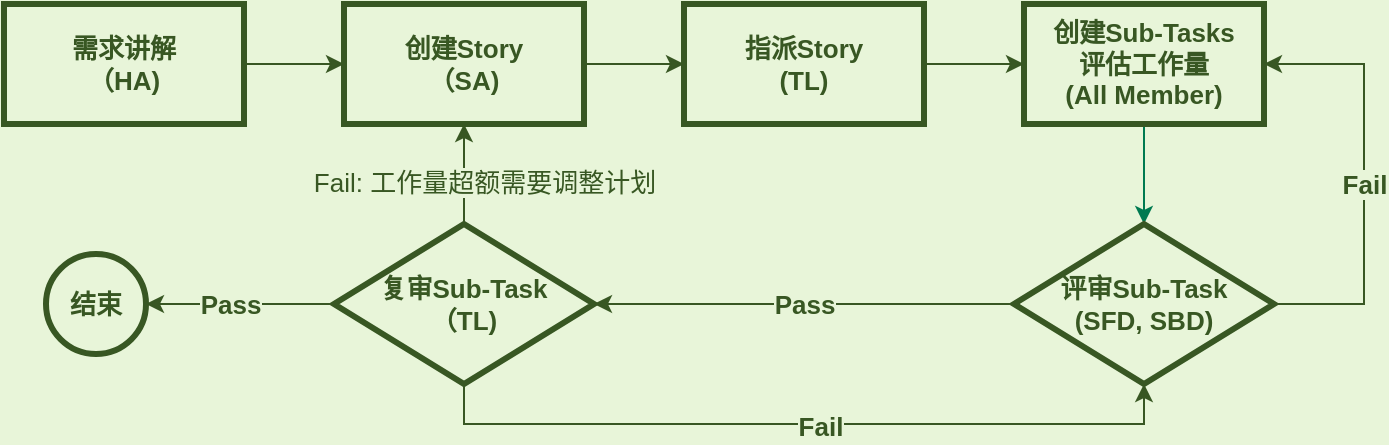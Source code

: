 <mxfile version="16.2.4" type="github">
  <diagram id="C5RBs43oDa-KdzZeNtuy" name="Page-1">
    <mxGraphModel dx="861" dy="456" grid="0" gridSize="10" guides="1" tooltips="1" connect="1" arrows="1" fold="1" page="1" pageScale="1" pageWidth="827" pageHeight="1169" background="#E8F5D9" math="0" shadow="0">
      <root>
        <mxCell id="WIyWlLk6GJQsqaUBKTNV-0" />
        <mxCell id="WIyWlLk6GJQsqaUBKTNV-1" parent="WIyWlLk6GJQsqaUBKTNV-0" />
        <mxCell id="F57WXFSpOrEg-OJGtUA4-8" value="" style="edgeStyle=orthogonalEdgeStyle;rounded=0;orthogonalLoop=1;jettySize=auto;labelBackgroundColor=none;fontColor=#385723;labelBorderColor=none;html=1;strokeColor=#385723;fontSize=13;" parent="WIyWlLk6GJQsqaUBKTNV-1" source="F57WXFSpOrEg-OJGtUA4-0" target="F57WXFSpOrEg-OJGtUA4-1" edge="1">
          <mxGeometry relative="1" as="geometry" />
        </mxCell>
        <mxCell id="F57WXFSpOrEg-OJGtUA4-0" value="&lt;font style=&quot;font-size: 13px&quot;&gt;&lt;b&gt;需求讲解&lt;br style=&quot;font-size: 13px&quot;&gt;（HA)&lt;/b&gt;&lt;/font&gt;" style="rounded=0;labelBackgroundColor=none;fontColor=#385723;labelBorderColor=none;whiteSpace=wrap;html=1;fillColor=none;strokeColor=#385723;strokeWidth=3;fontSize=13;" parent="WIyWlLk6GJQsqaUBKTNV-1" vertex="1">
          <mxGeometry x="40" y="40" width="120" height="60" as="geometry" />
        </mxCell>
        <mxCell id="F57WXFSpOrEg-OJGtUA4-9" value="" style="edgeStyle=orthogonalEdgeStyle;rounded=0;orthogonalLoop=1;jettySize=auto;labelBackgroundColor=none;fontColor=#385723;labelBorderColor=none;html=1;strokeColor=#385723;fontSize=13;" parent="WIyWlLk6GJQsqaUBKTNV-1" source="F57WXFSpOrEg-OJGtUA4-1" target="F57WXFSpOrEg-OJGtUA4-2" edge="1">
          <mxGeometry relative="1" as="geometry" />
        </mxCell>
        <mxCell id="F57WXFSpOrEg-OJGtUA4-1" value="&lt;font style=&quot;font-size: 13px&quot;&gt;&lt;b&gt;创建Story&lt;br style=&quot;font-size: 13px&quot;&gt;（SA)&lt;/b&gt;&lt;/font&gt;" style="rounded=0;labelBackgroundColor=none;fontColor=#385723;labelBorderColor=none;whiteSpace=wrap;html=1;fillColor=none;strokeColor=#385723;strokeWidth=3;fontSize=13;" parent="WIyWlLk6GJQsqaUBKTNV-1" vertex="1">
          <mxGeometry x="210" y="40" width="120" height="60" as="geometry" />
        </mxCell>
        <mxCell id="F57WXFSpOrEg-OJGtUA4-10" value="" style="edgeStyle=orthogonalEdgeStyle;rounded=0;orthogonalLoop=1;jettySize=auto;labelBackgroundColor=none;fontColor=#385723;labelBorderColor=none;html=1;strokeColor=#385723;fontSize=13;" parent="WIyWlLk6GJQsqaUBKTNV-1" source="F57WXFSpOrEg-OJGtUA4-2" target="F57WXFSpOrEg-OJGtUA4-3" edge="1">
          <mxGeometry relative="1" as="geometry" />
        </mxCell>
        <mxCell id="F57WXFSpOrEg-OJGtUA4-2" value="&lt;b&gt;指派Story&lt;br style=&quot;font-size: 13px&quot;&gt;(TL)&lt;/b&gt;" style="rounded=0;labelBackgroundColor=none;fontColor=#385723;labelBorderColor=none;whiteSpace=wrap;html=1;fillColor=none;strokeColor=#385723;strokeWidth=3;fontSize=13;" parent="WIyWlLk6GJQsqaUBKTNV-1" vertex="1">
          <mxGeometry x="380" y="40" width="120" height="60" as="geometry" />
        </mxCell>
        <mxCell id="F57WXFSpOrEg-OJGtUA4-11" value="" style="edgeStyle=orthogonalEdgeStyle;rounded=0;orthogonalLoop=1;jettySize=auto;labelBackgroundColor=none;fontColor=#385723;labelBorderColor=none;html=1;fontSize=13;strokeColor=#007A51;" parent="WIyWlLk6GJQsqaUBKTNV-1" source="F57WXFSpOrEg-OJGtUA4-3" target="F57WXFSpOrEg-OJGtUA4-5" edge="1">
          <mxGeometry relative="1" as="geometry" />
        </mxCell>
        <mxCell id="F57WXFSpOrEg-OJGtUA4-3" value="&lt;b&gt;创建Sub-Tasks&lt;br style=&quot;font-size: 13px&quot;&gt;评估工作量&lt;br style=&quot;font-size: 13px&quot;&gt;(All Member)&lt;/b&gt;" style="rounded=0;labelBackgroundColor=none;fontColor=#385723;labelBorderColor=none;whiteSpace=wrap;html=1;fillColor=none;strokeColor=#385723;strokeWidth=3;fontSize=13;" parent="WIyWlLk6GJQsqaUBKTNV-1" vertex="1">
          <mxGeometry x="550" y="40" width="120" height="60" as="geometry" />
        </mxCell>
        <mxCell id="F57WXFSpOrEg-OJGtUA4-16" value="" style="edgeStyle=orthogonalEdgeStyle;rounded=0;orthogonalLoop=1;jettySize=auto;exitX=1;exitY=0.5;exitDx=0;exitDy=0;entryX=1;entryY=0.5;entryDx=0;entryDy=0;labelBackgroundColor=none;fontColor=#385723;labelBorderColor=none;html=1;strokeColor=#385723;fontSize=13;" parent="WIyWlLk6GJQsqaUBKTNV-1" source="F57WXFSpOrEg-OJGtUA4-5" target="F57WXFSpOrEg-OJGtUA4-3" edge="1">
          <mxGeometry relative="1" as="geometry">
            <Array as="points">
              <mxPoint x="720" y="190" />
              <mxPoint x="720" y="70" />
            </Array>
          </mxGeometry>
        </mxCell>
        <mxCell id="F57WXFSpOrEg-OJGtUA4-17" value="&lt;b&gt;Fail&lt;/b&gt;" style="edgeLabel;align=center;verticalAlign=middle;resizable=0;points=[];labelBackgroundColor=#E8F5D9;fontColor=#385723;labelBorderColor=none;html=1;fontSize=13;" parent="F57WXFSpOrEg-OJGtUA4-16" vertex="1" connectable="0">
          <mxGeometry x="0.167" relative="1" as="geometry">
            <mxPoint y="20" as="offset" />
          </mxGeometry>
        </mxCell>
        <mxCell id="F57WXFSpOrEg-OJGtUA4-5" value="&lt;b&gt;评审Sub-Task&lt;br style=&quot;font-size: 13px&quot;&gt;(SFD, SBD)&lt;/b&gt;" style="rhombus;labelBackgroundColor=none;fontColor=#385723;labelBorderColor=none;whiteSpace=wrap;html=1;fillColor=none;strokeColor=#385723;strokeWidth=3;fontSize=13;" parent="WIyWlLk6GJQsqaUBKTNV-1" vertex="1">
          <mxGeometry x="545" y="150" width="130" height="80" as="geometry" />
        </mxCell>
        <mxCell id="F57WXFSpOrEg-OJGtUA4-19" value="" style="edgeStyle=orthogonalEdgeStyle;rounded=0;orthogonalLoop=1;jettySize=auto;html=1;labelBackgroundColor=none;labelBorderColor=none;fontColor=#385723;strokeColor=#385723;fontSize=13;" parent="WIyWlLk6GJQsqaUBKTNV-1" source="F57WXFSpOrEg-OJGtUA4-6" target="F57WXFSpOrEg-OJGtUA4-7" edge="1">
          <mxGeometry relative="1" as="geometry" />
        </mxCell>
        <mxCell id="IqEKmVldc_ATOKKUwK6T-0" value="&lt;b&gt;Pass&lt;/b&gt;" style="edgeLabel;html=1;align=center;verticalAlign=middle;resizable=0;points=[];fontSize=13;fontColor=#385723;labelBackgroundColor=#E8F5D9;" vertex="1" connectable="0" parent="F57WXFSpOrEg-OJGtUA4-19">
          <mxGeometry x="0.197" y="2" relative="1" as="geometry">
            <mxPoint x="4" y="-2" as="offset" />
          </mxGeometry>
        </mxCell>
        <mxCell id="IqEKmVldc_ATOKKUwK6T-2" style="edgeStyle=orthogonalEdgeStyle;rounded=0;orthogonalLoop=1;jettySize=auto;html=1;exitX=0.5;exitY=1;exitDx=0;exitDy=0;entryX=0.5;entryY=1;entryDx=0;entryDy=0;labelBackgroundColor=#E8F5D9;labelBorderColor=none;fontSize=13;fontColor=#385723;strokeColor=#385723;" edge="1" parent="WIyWlLk6GJQsqaUBKTNV-1" source="F57WXFSpOrEg-OJGtUA4-6" target="F57WXFSpOrEg-OJGtUA4-5">
          <mxGeometry relative="1" as="geometry" />
        </mxCell>
        <mxCell id="IqEKmVldc_ATOKKUwK6T-3" value="Fail" style="edgeLabel;html=1;align=center;verticalAlign=middle;resizable=0;points=[];fontSize=13;fontColor=#385723;fontStyle=1;labelBackgroundColor=#E8F5D9;" vertex="1" connectable="0" parent="IqEKmVldc_ATOKKUwK6T-2">
          <mxGeometry x="0.04" y="-1" relative="1" as="geometry">
            <mxPoint as="offset" />
          </mxGeometry>
        </mxCell>
        <mxCell id="IqEKmVldc_ATOKKUwK6T-4" value="Fail:&amp;nbsp;工作量超额需要调整计划" style="edgeStyle=orthogonalEdgeStyle;rounded=0;orthogonalLoop=1;jettySize=auto;html=1;labelBackgroundColor=#E8F5D9;labelBorderColor=none;fontSize=13;fontColor=#385723;strokeColor=#385723;" edge="1" parent="WIyWlLk6GJQsqaUBKTNV-1" source="F57WXFSpOrEg-OJGtUA4-6" target="F57WXFSpOrEg-OJGtUA4-1">
          <mxGeometry x="-0.16" y="-10" relative="1" as="geometry">
            <mxPoint as="offset" />
          </mxGeometry>
        </mxCell>
        <mxCell id="F57WXFSpOrEg-OJGtUA4-6" value="&lt;b&gt;复审Sub-Task&lt;br style=&quot;font-size: 13px&quot;&gt;（TL)&lt;/b&gt;" style="rhombus;labelBackgroundColor=none;fontColor=#385723;labelBorderColor=none;whiteSpace=wrap;html=1;fillColor=none;strokeColor=#385723;strokeWidth=3;fontSize=13;" parent="WIyWlLk6GJQsqaUBKTNV-1" vertex="1">
          <mxGeometry x="205" y="150" width="130" height="80" as="geometry" />
        </mxCell>
        <mxCell id="F57WXFSpOrEg-OJGtUA4-7" value="&lt;b&gt;结束&lt;/b&gt;" style="ellipse;aspect=fixed;labelBackgroundColor=none;fontColor=#385723;labelBorderColor=none;whiteSpace=wrap;html=1;fillColor=none;strokeColor=#385723;strokeWidth=3;fontSize=13;" parent="WIyWlLk6GJQsqaUBKTNV-1" vertex="1">
          <mxGeometry x="61" y="165" width="50" height="50" as="geometry" />
        </mxCell>
        <mxCell id="F57WXFSpOrEg-OJGtUA4-15" value="" style="edgeStyle=elbowEdgeStyle;elbow=horizontal;endArrow=classic;rounded=0;entryX=1;entryY=0.5;entryDx=0;entryDy=0;labelBackgroundColor=none;fontColor=#385723;labelBorderColor=none;html=1;strokeColor=#385723;fontSize=13;" parent="WIyWlLk6GJQsqaUBKTNV-1" target="F57WXFSpOrEg-OJGtUA4-6" edge="1">
          <mxGeometry width="50" height="50" relative="1" as="geometry">
            <mxPoint x="545" y="190" as="sourcePoint" />
            <mxPoint x="595" y="140" as="targetPoint" />
          </mxGeometry>
        </mxCell>
        <mxCell id="F57WXFSpOrEg-OJGtUA4-18" value="&lt;b&gt;Pass&lt;/b&gt;" style="edgeLabel;align=center;verticalAlign=middle;resizable=0;points=[];labelBackgroundColor=#E8F5D9;fontColor=#385723;labelBorderColor=none;html=1;fontSize=13;" parent="F57WXFSpOrEg-OJGtUA4-15" vertex="1" connectable="0">
          <mxGeometry x="0.099" relative="1" as="geometry">
            <mxPoint x="10" as="offset" />
          </mxGeometry>
        </mxCell>
      </root>
    </mxGraphModel>
  </diagram>
</mxfile>

